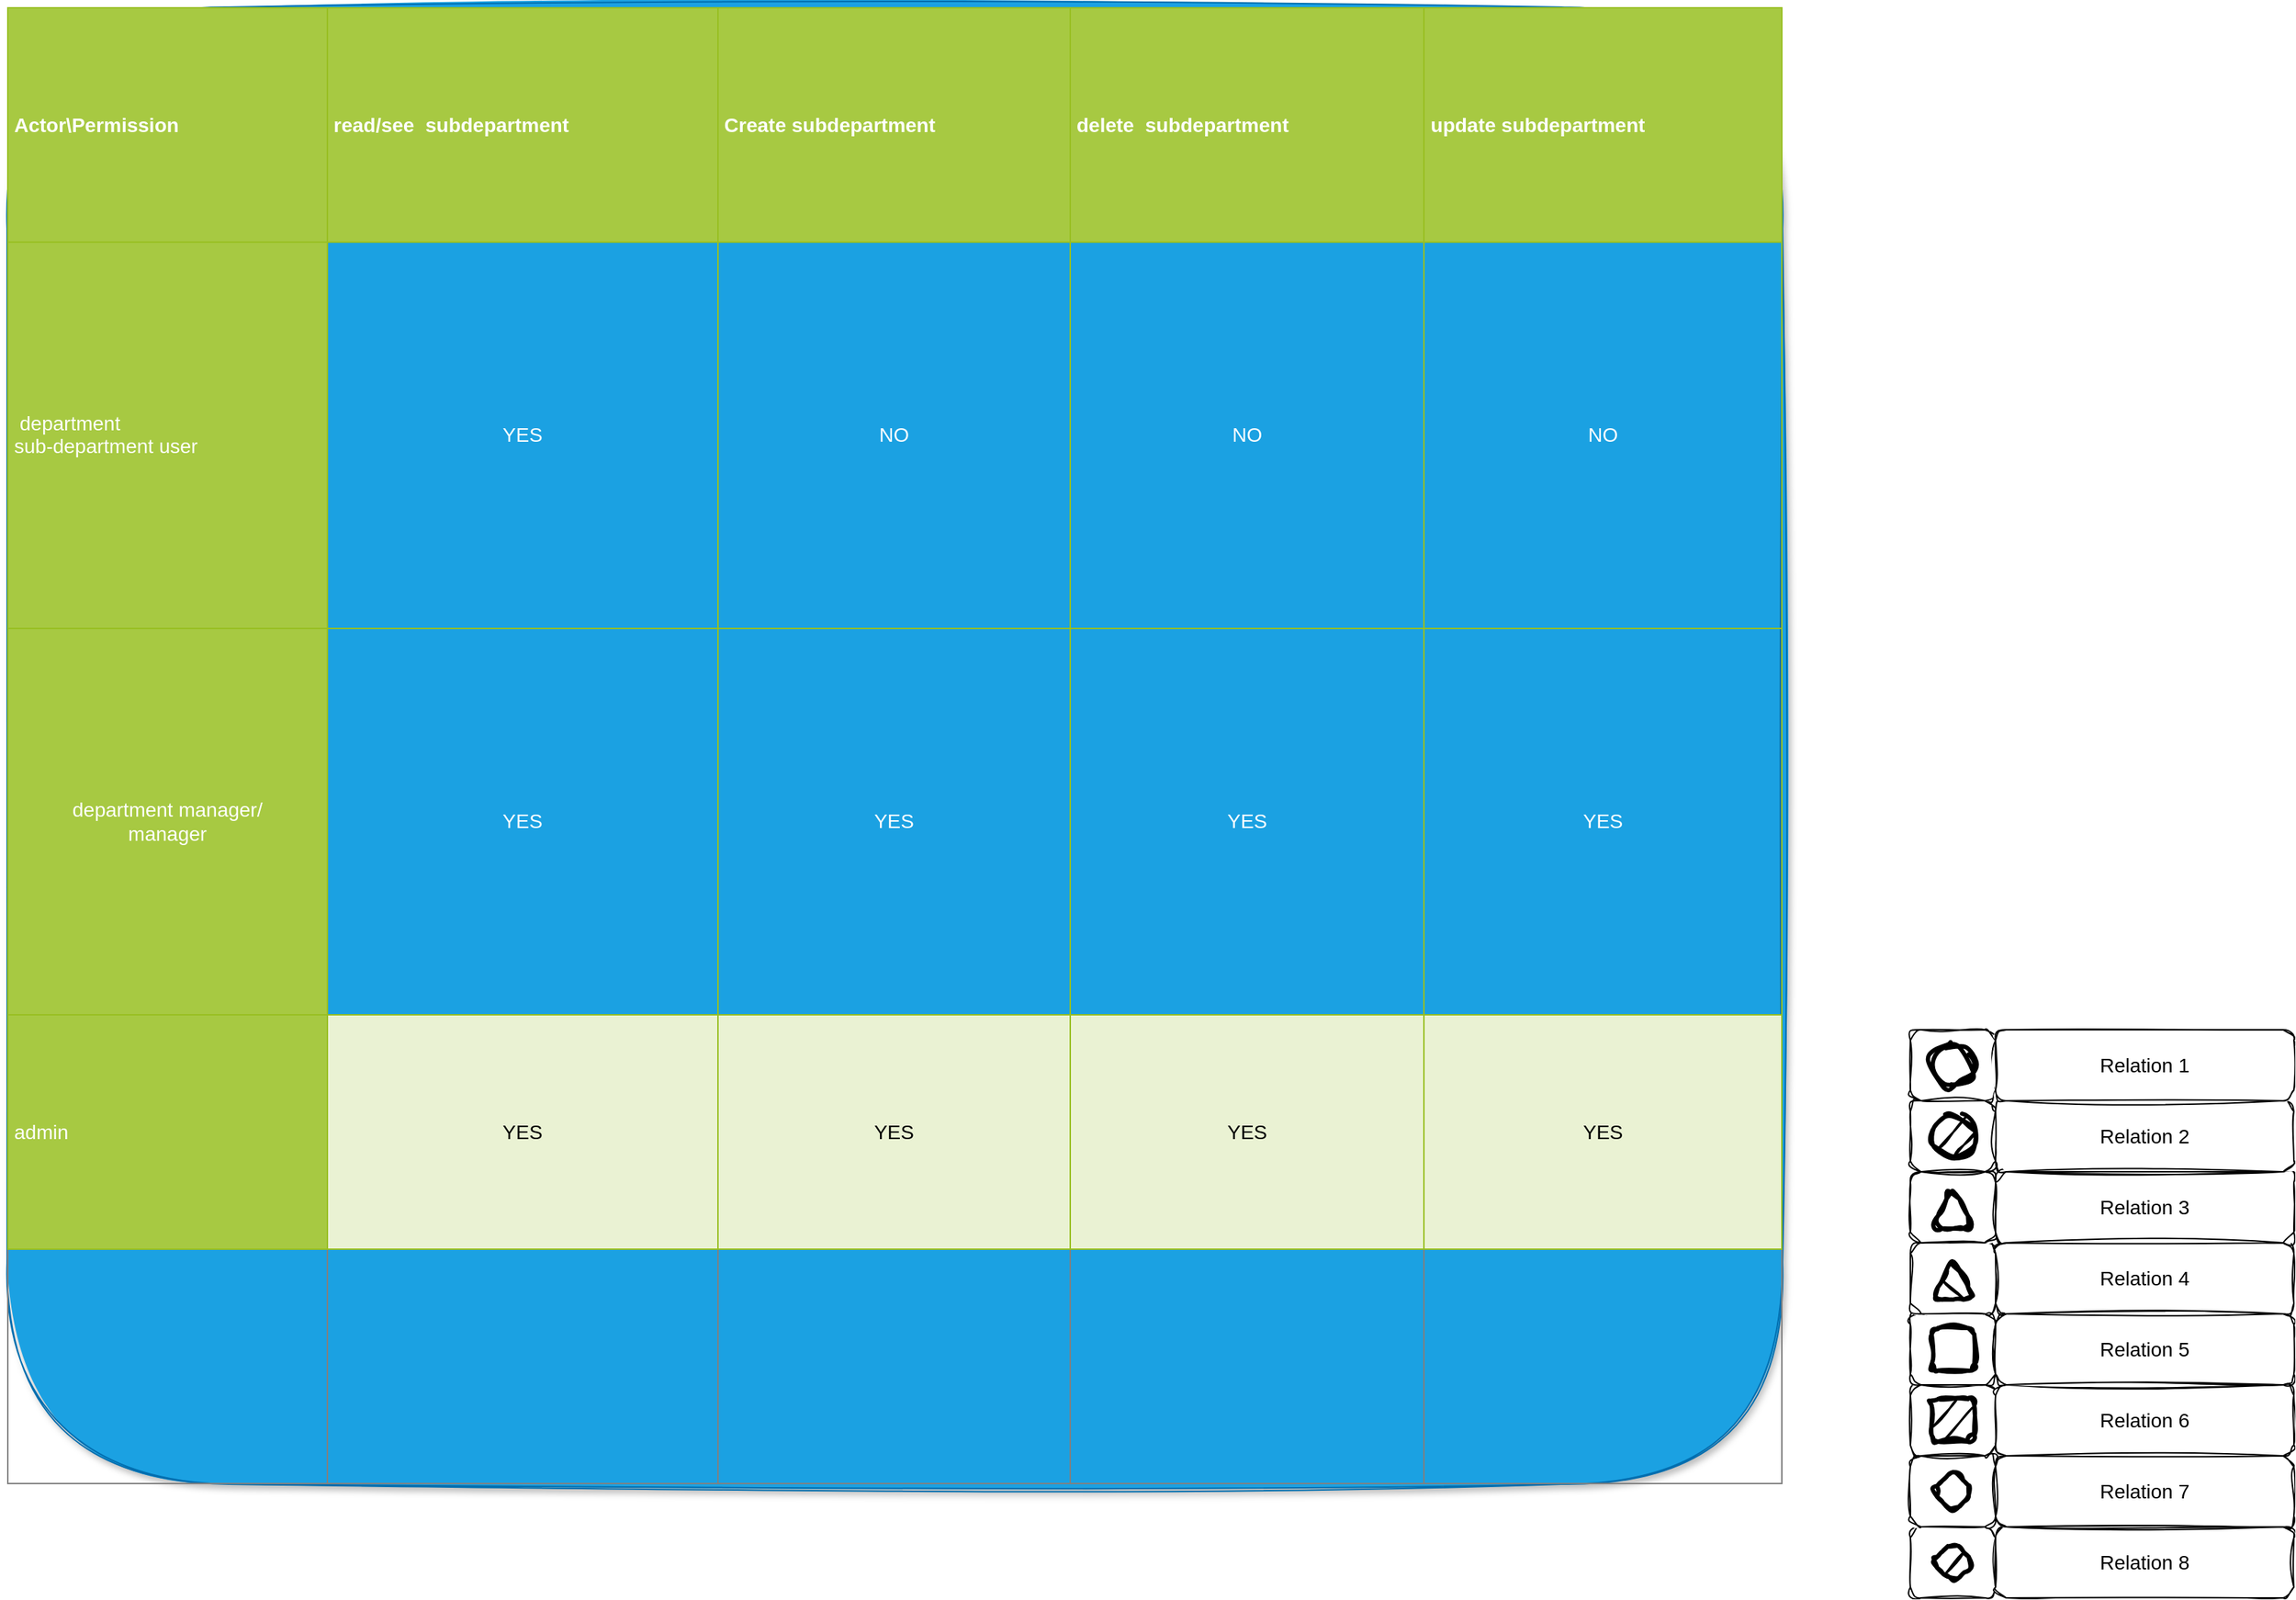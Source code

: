 <mxfile version="20.8.1" type="github">
  <diagram name="Page-1" id="bd83a815-5ea8-2e97-e5ec-87c9f400f2fa">
    <mxGraphModel dx="2049" dy="1194" grid="1" gridSize="10" guides="1" tooltips="1" connect="1" arrows="1" fold="1" page="1" pageScale="1.5" pageWidth="1169" pageHeight="826" background="none" math="0" shadow="0">
      <root>
        <mxCell id="0" style=";html=1;" />
        <mxCell id="1" style=";html=1;" parent="0" />
        <mxCell id="1516e18e63f93b96-4" value="" style="whiteSpace=wrap;html=1;rounded=1;shadow=0;strokeWidth=1;fontSize=14;sketch=1;curveFitting=1;jiggle=2;" parent="1" vertex="1">
          <mxGeometry x="1400" y="1140" width="60" height="50" as="geometry" />
        </mxCell>
        <mxCell id="1516e18e63f93b96-5" value="Relation 8" style="whiteSpace=wrap;html=1;rounded=1;shadow=0;strokeWidth=1;fontSize=14;sketch=1;curveFitting=1;jiggle=2;" parent="1" vertex="1">
          <mxGeometry x="1460" y="1140" width="210" height="50" as="geometry" />
        </mxCell>
        <mxCell id="1516e18e63f93b96-12" value="" style="rhombus;whiteSpace=wrap;html=1;rounded=1;shadow=0;strokeWidth=3;fillColor=#000000;fontSize=14;sketch=1;curveFitting=1;jiggle=2;" parent="1" vertex="1">
          <mxGeometry x="1415" y="1150" width="30" height="30" as="geometry" />
        </mxCell>
        <mxCell id="1516e18e63f93b96-14" value="" style="whiteSpace=wrap;html=1;rounded=1;shadow=0;strokeWidth=1;fontSize=14;sketch=1;curveFitting=1;jiggle=2;" parent="1" vertex="1">
          <mxGeometry x="1400" y="1090" width="60" height="50" as="geometry" />
        </mxCell>
        <mxCell id="1516e18e63f93b96-15" value="Relation 7" style="whiteSpace=wrap;html=1;rounded=1;shadow=0;strokeWidth=1;fontSize=14;sketch=1;curveFitting=1;jiggle=2;" parent="1" vertex="1">
          <mxGeometry x="1460" y="1090" width="210" height="50" as="geometry" />
        </mxCell>
        <mxCell id="1516e18e63f93b96-18" value="" style="whiteSpace=wrap;html=1;rounded=1;shadow=0;strokeWidth=1;fontSize=14;sketch=1;curveFitting=1;jiggle=2;" parent="1" vertex="1">
          <mxGeometry x="1400" y="1040" width="60" height="50" as="geometry" />
        </mxCell>
        <mxCell id="1516e18e63f93b96-19" value="Relation 6" style="whiteSpace=wrap;html=1;rounded=1;shadow=0;strokeWidth=1;fontSize=14;sketch=1;curveFitting=1;jiggle=2;" parent="1" vertex="1">
          <mxGeometry x="1460" y="1040" width="210" height="50" as="geometry" />
        </mxCell>
        <mxCell id="1516e18e63f93b96-20" value="" style="whiteSpace=wrap;html=1;rounded=1;shadow=0;strokeWidth=1;fontSize=14;sketch=1;curveFitting=1;jiggle=2;" parent="1" vertex="1">
          <mxGeometry x="1400" y="990" width="60" height="50" as="geometry" />
        </mxCell>
        <mxCell id="1516e18e63f93b96-21" value="Relation 5" style="whiteSpace=wrap;html=1;rounded=1;shadow=0;strokeWidth=1;fontSize=14;sketch=1;curveFitting=1;jiggle=2;" parent="1" vertex="1">
          <mxGeometry x="1460" y="990" width="210" height="50" as="geometry" />
        </mxCell>
        <mxCell id="1516e18e63f93b96-22" value="" style="whiteSpace=wrap;html=1;rounded=1;shadow=0;strokeWidth=1;fontSize=14;sketch=1;curveFitting=1;jiggle=2;" parent="1" vertex="1">
          <mxGeometry x="1400" y="940" width="60" height="50" as="geometry" />
        </mxCell>
        <mxCell id="1516e18e63f93b96-23" value="Relation 4" style="whiteSpace=wrap;html=1;rounded=1;shadow=0;strokeWidth=1;fontSize=14;sketch=1;curveFitting=1;jiggle=2;" parent="1" vertex="1">
          <mxGeometry x="1460" y="940" width="210" height="50" as="geometry" />
        </mxCell>
        <mxCell id="1516e18e63f93b96-24" value="" style="whiteSpace=wrap;html=1;rounded=1;shadow=0;strokeWidth=1;fontSize=14;sketch=1;curveFitting=1;jiggle=2;" parent="1" vertex="1">
          <mxGeometry x="1400" y="890" width="60" height="50" as="geometry" />
        </mxCell>
        <mxCell id="1516e18e63f93b96-25" value="Relation 3" style="whiteSpace=wrap;html=1;rounded=1;shadow=0;strokeWidth=1;fontSize=14;sketch=1;curveFitting=1;jiggle=2;" parent="1" vertex="1">
          <mxGeometry x="1460" y="890" width="210" height="50" as="geometry" />
        </mxCell>
        <mxCell id="1516e18e63f93b96-26" value="" style="whiteSpace=wrap;html=1;rounded=1;shadow=0;strokeWidth=1;fontSize=14;sketch=1;curveFitting=1;jiggle=2;" parent="1" vertex="1">
          <mxGeometry x="1400" y="840" width="60" height="50" as="geometry" />
        </mxCell>
        <mxCell id="1516e18e63f93b96-27" value="Relation 2" style="whiteSpace=wrap;html=1;rounded=1;shadow=0;strokeWidth=1;fontSize=14;sketch=1;curveFitting=1;jiggle=2;" parent="1" vertex="1">
          <mxGeometry x="1460" y="840" width="210" height="50" as="geometry" />
        </mxCell>
        <mxCell id="1516e18e63f93b96-28" value="" style="whiteSpace=wrap;html=1;rounded=1;shadow=0;strokeWidth=1;fontSize=14;sketch=1;curveFitting=1;jiggle=2;" parent="1" vertex="1">
          <mxGeometry x="1400" y="790" width="60" height="50" as="geometry" />
        </mxCell>
        <mxCell id="1516e18e63f93b96-29" value="Relation 1" style="whiteSpace=wrap;html=1;rounded=1;shadow=0;strokeWidth=1;fontSize=14;sketch=1;curveFitting=1;jiggle=2;" parent="1" vertex="1">
          <mxGeometry x="1460" y="790" width="210" height="50" as="geometry" />
        </mxCell>
        <mxCell id="1516e18e63f93b96-6" value="" style="ellipse;whiteSpace=wrap;html=1;rounded=1;shadow=0;strokeWidth=3;fontSize=14;sketch=1;curveFitting=1;jiggle=2;" parent="1" vertex="1">
          <mxGeometry x="1415" y="800" width="30" height="30" as="geometry" />
        </mxCell>
        <mxCell id="1516e18e63f93b96-7" value="" style="ellipse;whiteSpace=wrap;html=1;rounded=1;shadow=0;strokeWidth=3;fontSize=14;fillColor=#000000;sketch=1;curveFitting=1;jiggle=2;" parent="1" vertex="1">
          <mxGeometry x="1415" y="850" width="30" height="30" as="geometry" />
        </mxCell>
        <mxCell id="1516e18e63f93b96-8" value="" style="triangle;whiteSpace=wrap;html=1;rounded=1;shadow=0;strokeWidth=3;fillColor=#000000;fontSize=14;direction=north;sketch=1;curveFitting=1;jiggle=2;" parent="1" vertex="1">
          <mxGeometry x="1415" y="950" width="30" height="30" as="geometry" />
        </mxCell>
        <mxCell id="1516e18e63f93b96-9" value="" style="triangle;whiteSpace=wrap;html=1;rounded=1;shadow=0;strokeWidth=3;fontSize=14;direction=north;sketch=1;curveFitting=1;jiggle=2;" parent="1" vertex="1">
          <mxGeometry x="1415" y="900" width="30" height="30" as="geometry" />
        </mxCell>
        <mxCell id="1516e18e63f93b96-10" value="" style="whiteSpace=wrap;html=1;rounded=1;shadow=0;strokeWidth=3;fontSize=14;sketch=1;curveFitting=1;jiggle=2;" parent="1" vertex="1">
          <mxGeometry x="1415" y="1000" width="30" height="30" as="geometry" />
        </mxCell>
        <mxCell id="1516e18e63f93b96-11" value="" style="whiteSpace=wrap;html=1;rounded=1;shadow=0;strokeWidth=3;fillColor=#000000;fontSize=14;sketch=1;curveFitting=1;jiggle=2;" parent="1" vertex="1">
          <mxGeometry x="1415" y="1050" width="30" height="30" as="geometry" />
        </mxCell>
        <mxCell id="1516e18e63f93b96-13" value="" style="rhombus;whiteSpace=wrap;html=1;rounded=1;shadow=0;strokeWidth=3;fontSize=14;sketch=1;curveFitting=1;jiggle=2;" parent="1" vertex="1">
          <mxGeometry x="1415" y="1100" width="30" height="30" as="geometry" />
        </mxCell>
        <mxCell id="1516e18e63f93b96-1" value="&lt;table border=&quot;1&quot; width=&quot;100%&quot; cellpadding=&quot;4&quot; style=&quot;width: 100% ; height: 100% ; border-collapse: collapse&quot;&gt;&lt;tbody&gt;&lt;tr style=&quot;background-color: #a7c942 ; color: #ffffff ; border: 1px solid #98bf21&quot;&gt;&lt;th&gt;Actor\Permission&lt;/th&gt;&lt;th&gt;read/see&amp;nbsp; subdepartment&lt;/th&gt;&lt;th&gt;Create subdepartment&lt;/th&gt;&lt;th&gt;delete&amp;nbsp; subdepartment&lt;/th&gt;&lt;th&gt;update subdepartment&lt;/th&gt;&lt;/tr&gt;&lt;tr style=&quot;border: 1px solid #98bf21&quot;&gt;&lt;td style=&quot;background-color: #a7c942 ; color: #ffffff ; border: 1px solid #98bf21&quot;&gt;&amp;nbsp;department &lt;br&gt;sub-department user&lt;/td&gt;&lt;td style=&quot;text-align: center;&quot;&gt;YES&lt;/td&gt;&lt;td style=&quot;text-align: center;&quot;&gt;NO&lt;/td&gt;&lt;td style=&quot;text-align: center;&quot;&gt;&lt;span style=&quot;&quot;&gt;NO&lt;/span&gt;&lt;br&gt;&lt;/td&gt;&lt;td style=&quot;text-align: center;&quot;&gt;NO&lt;br&gt;&lt;/td&gt;&lt;/tr&gt;&lt;tr style=&quot;border: 1px solid #98bf21&quot;&gt;&lt;td style=&quot;text-align: center; background-color: rgb(167, 201, 66); color: rgb(255, 255, 255); border: 1px solid rgb(152, 191, 33);&quot;&gt;department manager/&lt;br&gt;manager&lt;/td&gt;&lt;td style=&quot;text-align: center;&quot;&gt;&lt;span style=&quot;&quot;&gt;YES&lt;/span&gt;&lt;/td&gt;&lt;td style=&quot;text-align: center;&quot;&gt;&lt;span style=&quot;&quot;&gt;YES&lt;/span&gt;&lt;/td&gt;&lt;td style=&quot;text-align: center;&quot;&gt;&lt;span style=&quot;&quot;&gt;YES&lt;/span&gt;&lt;br&gt;&lt;/td&gt;&lt;td style=&quot;text-align: center;&quot;&gt;&lt;span style=&quot;&quot;&gt;YES&lt;/span&gt;&lt;br&gt;&lt;/td&gt;&lt;/tr&gt;&lt;tr style=&quot;background-color: #eaf2d3 ; border: 1px solid #98bf21&quot;&gt;&lt;td style=&quot;background-color: #a7c942 ; color: #ffffff ; border: 1px solid #98bf21&quot;&gt;admin&lt;/td&gt;&lt;td style=&quot;text-align: center;&quot;&gt;&lt;span style=&quot;color: rgb(0, 0, 0);&quot;&gt;YES&lt;/span&gt;&lt;/td&gt;&lt;td style=&quot;text-align: center;&quot;&gt;&lt;span style=&quot;color: rgb(0, 0, 0);&quot;&gt;YES&lt;/span&gt;&lt;/td&gt;&lt;td style=&quot;text-align: center;&quot;&gt;&lt;span style=&quot;color: rgb(0, 0, 0);&quot;&gt;YES&lt;/span&gt;&lt;br&gt;&lt;/td&gt;&lt;td style=&quot;text-align: center;&quot;&gt;&lt;span style=&quot;color: rgb(0, 0, 0);&quot;&gt;YES&lt;/span&gt;&lt;br&gt;&lt;/td&gt;&lt;/tr&gt;&lt;tr&gt;&lt;td&gt;&lt;br&gt;&lt;/td&gt;&lt;td&gt;&lt;br&gt;&lt;/td&gt;&lt;td&gt;&lt;br&gt;&lt;/td&gt;&lt;td&gt;&lt;br&gt;&lt;/td&gt;&lt;td&gt;&lt;br&gt;&lt;/td&gt;&lt;/tr&gt;&lt;/tbody&gt;&lt;/table&gt;" style="text;html=1;overflow=fill;rounded=1;shadow=1;fontSize=14;sketch=1;curveFitting=1;jiggle=2;fillStyle=solid;glass=0;fillColor=#1ba1e2;fontColor=#ffffff;strokeColor=#006EAF;" parent="1" vertex="1">
          <mxGeometry x="60" y="70" width="1250" height="1040" as="geometry" />
        </mxCell>
      </root>
    </mxGraphModel>
  </diagram>
</mxfile>
